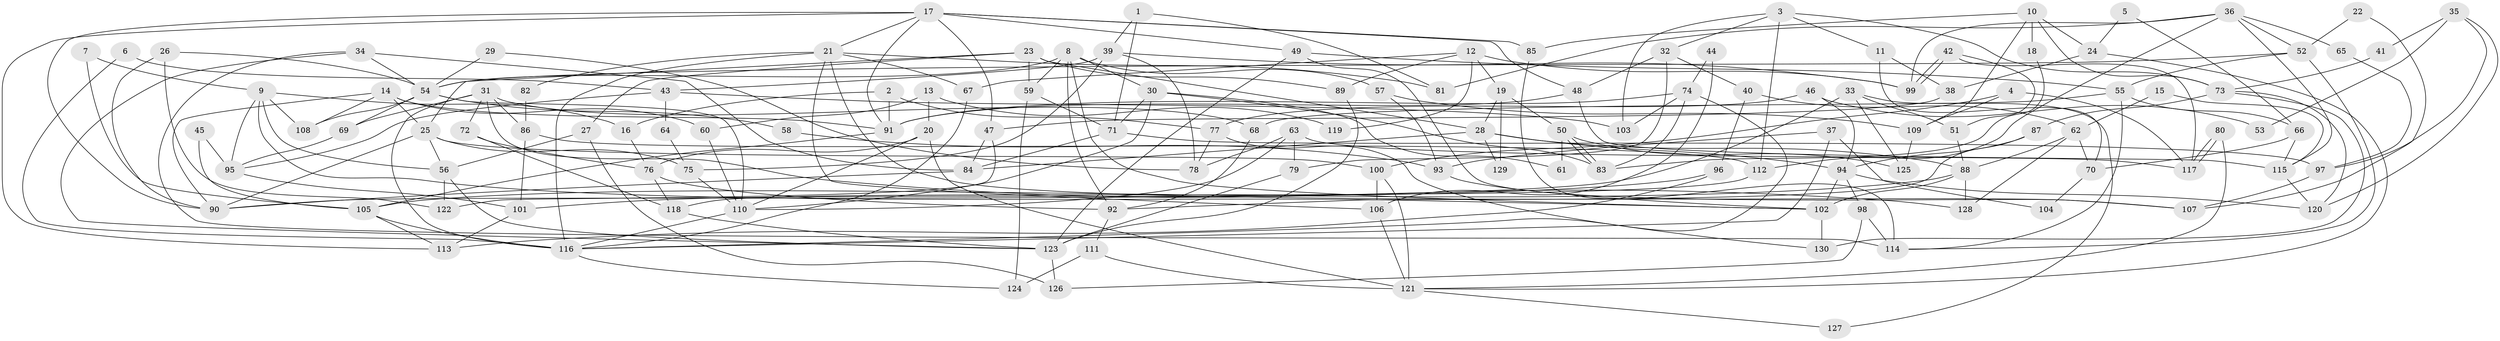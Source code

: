 // Generated by graph-tools (version 1.1) at 2025/50/03/09/25 03:50:04]
// undirected, 130 vertices, 260 edges
graph export_dot {
graph [start="1"]
  node [color=gray90,style=filled];
  1;
  2;
  3;
  4;
  5;
  6;
  7;
  8;
  9;
  10;
  11;
  12;
  13;
  14;
  15;
  16;
  17;
  18;
  19;
  20;
  21;
  22;
  23;
  24;
  25;
  26;
  27;
  28;
  29;
  30;
  31;
  32;
  33;
  34;
  35;
  36;
  37;
  38;
  39;
  40;
  41;
  42;
  43;
  44;
  45;
  46;
  47;
  48;
  49;
  50;
  51;
  52;
  53;
  54;
  55;
  56;
  57;
  58;
  59;
  60;
  61;
  62;
  63;
  64;
  65;
  66;
  67;
  68;
  69;
  70;
  71;
  72;
  73;
  74;
  75;
  76;
  77;
  78;
  79;
  80;
  81;
  82;
  83;
  84;
  85;
  86;
  87;
  88;
  89;
  90;
  91;
  92;
  93;
  94;
  95;
  96;
  97;
  98;
  99;
  100;
  101;
  102;
  103;
  104;
  105;
  106;
  107;
  108;
  109;
  110;
  111;
  112;
  113;
  114;
  115;
  116;
  117;
  118;
  119;
  120;
  121;
  122;
  123;
  124;
  125;
  126;
  127;
  128;
  129;
  130;
  1 -- 39;
  1 -- 71;
  1 -- 81;
  2 -- 91;
  2 -- 16;
  2 -- 77;
  3 -- 73;
  3 -- 103;
  3 -- 11;
  3 -- 32;
  3 -- 112;
  4 -- 117;
  4 -- 100;
  4 -- 109;
  5 -- 66;
  5 -- 24;
  6 -- 116;
  6 -- 43;
  7 -- 105;
  7 -- 9;
  8 -- 92;
  8 -- 30;
  8 -- 54;
  8 -- 57;
  8 -- 59;
  8 -- 102;
  9 -- 102;
  9 -- 56;
  9 -- 16;
  9 -- 95;
  9 -- 108;
  10 -- 73;
  10 -- 85;
  10 -- 18;
  10 -- 24;
  10 -- 109;
  11 -- 38;
  11 -- 70;
  12 -- 99;
  12 -- 67;
  12 -- 19;
  12 -- 89;
  12 -- 119;
  13 -- 20;
  13 -- 60;
  13 -- 119;
  14 -- 91;
  14 -- 25;
  14 -- 60;
  14 -- 90;
  14 -- 108;
  15 -- 62;
  15 -- 115;
  16 -- 76;
  17 -- 91;
  17 -- 90;
  17 -- 21;
  17 -- 47;
  17 -- 48;
  17 -- 49;
  17 -- 85;
  17 -- 113;
  18 -- 83;
  19 -- 50;
  19 -- 28;
  19 -- 129;
  20 -- 110;
  20 -- 76;
  20 -- 121;
  21 -- 81;
  21 -- 67;
  21 -- 82;
  21 -- 106;
  21 -- 107;
  21 -- 116;
  22 -- 52;
  22 -- 107;
  23 -- 28;
  23 -- 27;
  23 -- 25;
  23 -- 59;
  23 -- 89;
  24 -- 121;
  24 -- 38;
  25 -- 56;
  25 -- 75;
  25 -- 90;
  25 -- 100;
  26 -- 54;
  26 -- 90;
  26 -- 122;
  27 -- 126;
  27 -- 56;
  28 -- 88;
  28 -- 84;
  28 -- 94;
  28 -- 129;
  29 -- 78;
  29 -- 54;
  30 -- 71;
  30 -- 83;
  30 -- 61;
  30 -- 110;
  31 -- 69;
  31 -- 116;
  31 -- 68;
  31 -- 72;
  31 -- 86;
  31 -- 128;
  32 -- 48;
  32 -- 40;
  32 -- 79;
  33 -- 90;
  33 -- 51;
  33 -- 125;
  33 -- 127;
  34 -- 54;
  34 -- 84;
  34 -- 114;
  34 -- 123;
  35 -- 97;
  35 -- 120;
  35 -- 41;
  35 -- 53;
  36 -- 52;
  36 -- 112;
  36 -- 65;
  36 -- 81;
  36 -- 99;
  36 -- 115;
  37 -- 116;
  37 -- 93;
  37 -- 104;
  38 -- 47;
  39 -- 99;
  39 -- 75;
  39 -- 43;
  39 -- 78;
  40 -- 96;
  40 -- 62;
  41 -- 73;
  42 -- 117;
  42 -- 99;
  42 -- 99;
  42 -- 51;
  43 -- 95;
  43 -- 64;
  43 -- 103;
  44 -- 74;
  44 -- 106;
  45 -- 105;
  45 -- 95;
  46 -- 77;
  46 -- 94;
  46 -- 53;
  47 -- 84;
  47 -- 122;
  48 -- 115;
  48 -- 91;
  49 -- 123;
  49 -- 55;
  49 -- 107;
  50 -- 83;
  50 -- 83;
  50 -- 125;
  50 -- 61;
  51 -- 88;
  52 -- 54;
  52 -- 55;
  52 -- 114;
  54 -- 108;
  54 -- 58;
  54 -- 69;
  54 -- 110;
  55 -- 114;
  55 -- 66;
  55 -- 68;
  56 -- 122;
  56 -- 123;
  57 -- 109;
  57 -- 93;
  58 -- 93;
  59 -- 71;
  59 -- 124;
  60 -- 110;
  62 -- 88;
  62 -- 70;
  62 -- 128;
  63 -- 79;
  63 -- 110;
  63 -- 78;
  63 -- 117;
  64 -- 75;
  65 -- 97;
  66 -- 70;
  66 -- 115;
  67 -- 116;
  68 -- 92;
  69 -- 95;
  70 -- 104;
  71 -- 84;
  71 -- 97;
  72 -- 76;
  72 -- 118;
  73 -- 130;
  73 -- 120;
  73 -- 87;
  74 -- 91;
  74 -- 116;
  74 -- 83;
  74 -- 103;
  75 -- 110;
  76 -- 118;
  76 -- 92;
  77 -- 78;
  77 -- 130;
  79 -- 123;
  80 -- 121;
  80 -- 117;
  80 -- 117;
  82 -- 86;
  84 -- 90;
  85 -- 114;
  86 -- 112;
  86 -- 101;
  87 -- 92;
  87 -- 94;
  88 -- 102;
  88 -- 128;
  88 -- 105;
  89 -- 123;
  91 -- 105;
  92 -- 111;
  93 -- 102;
  94 -- 98;
  94 -- 102;
  94 -- 120;
  95 -- 101;
  96 -- 101;
  96 -- 113;
  97 -- 107;
  98 -- 114;
  98 -- 126;
  100 -- 106;
  100 -- 121;
  101 -- 113;
  102 -- 130;
  105 -- 116;
  105 -- 113;
  106 -- 121;
  109 -- 125;
  110 -- 116;
  111 -- 121;
  111 -- 124;
  112 -- 118;
  115 -- 120;
  116 -- 124;
  118 -- 123;
  121 -- 127;
  123 -- 126;
}

